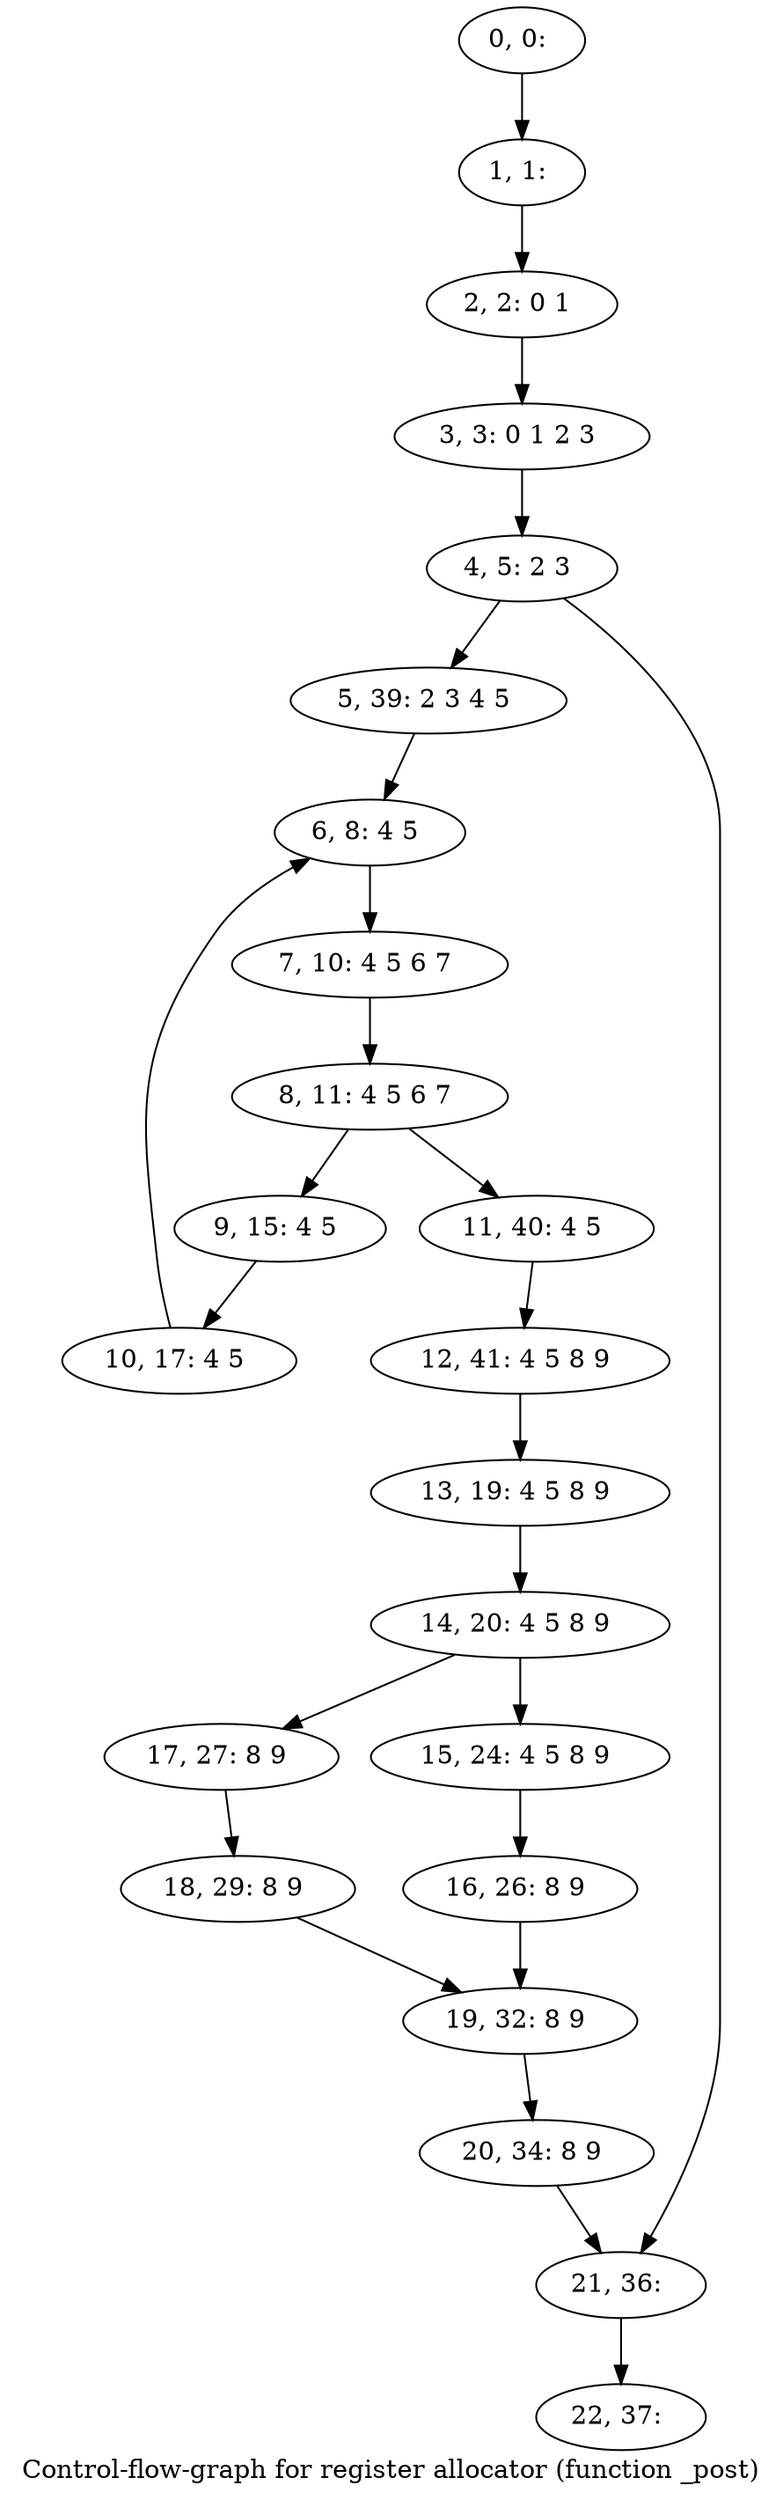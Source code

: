 digraph G {
graph [label="Control-flow-graph for register allocator (function _post)"]
0[label="0, 0: "];
1[label="1, 1: "];
2[label="2, 2: 0 1 "];
3[label="3, 3: 0 1 2 3 "];
4[label="4, 5: 2 3 "];
5[label="5, 39: 2 3 4 5 "];
6[label="6, 8: 4 5 "];
7[label="7, 10: 4 5 6 7 "];
8[label="8, 11: 4 5 6 7 "];
9[label="9, 15: 4 5 "];
10[label="10, 17: 4 5 "];
11[label="11, 40: 4 5 "];
12[label="12, 41: 4 5 8 9 "];
13[label="13, 19: 4 5 8 9 "];
14[label="14, 20: 4 5 8 9 "];
15[label="15, 24: 4 5 8 9 "];
16[label="16, 26: 8 9 "];
17[label="17, 27: 8 9 "];
18[label="18, 29: 8 9 "];
19[label="19, 32: 8 9 "];
20[label="20, 34: 8 9 "];
21[label="21, 36: "];
22[label="22, 37: "];
0->1 ;
1->2 ;
2->3 ;
3->4 ;
4->5 ;
4->21 ;
5->6 ;
6->7 ;
7->8 ;
8->9 ;
8->11 ;
9->10 ;
10->6 ;
11->12 ;
12->13 ;
13->14 ;
14->15 ;
14->17 ;
15->16 ;
16->19 ;
17->18 ;
18->19 ;
19->20 ;
20->21 ;
21->22 ;
}
